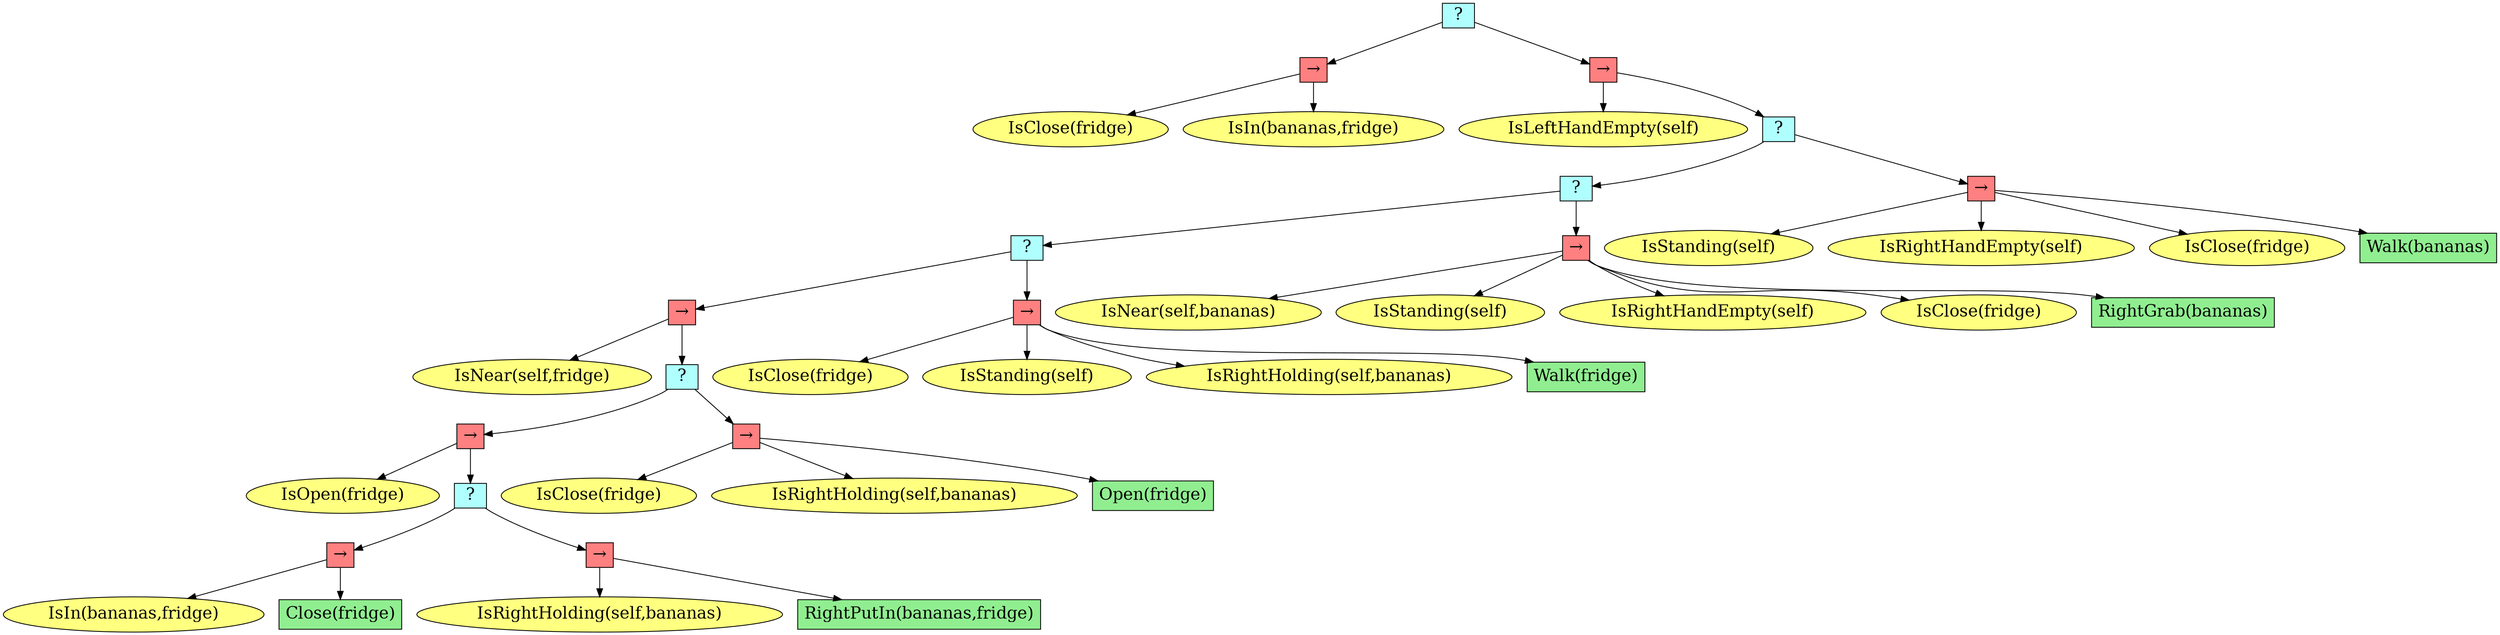 digraph pastafarianism {
ordering=out;
graph [fontname="times-roman"];
node [fontname="times-roman"];
edge [fontname="times-roman"];
"6b9a13b6-b062-48c9-be40-66b781908d50" [fillcolor="#B0FFFF", fontcolor=black, fontsize=20, height=0.01, label=" ? ", shape=box, style=filled, width=0.01];
"eee93c80-806c-49ab-8982-e3cedfaaa50d" [fillcolor="#FF8080", fontcolor=black, fontsize=20, height=0.01, label="&rarr;", shape=box, style=filled, width=0.01];
"6b9a13b6-b062-48c9-be40-66b781908d50" -> "eee93c80-806c-49ab-8982-e3cedfaaa50d";
"e2f78c76-041d-486f-838a-893546a226f4" [fillcolor="#FFFF80", fontcolor=black, fontsize=20, label="IsClose(fridge)", shape=ellipse, style=filled];
"eee93c80-806c-49ab-8982-e3cedfaaa50d" -> "e2f78c76-041d-486f-838a-893546a226f4";
"62d8d166-cbac-4acc-bd25-fbe5e0859261" [fillcolor="#FFFF80", fontcolor=black, fontsize=20, label="IsIn(bananas,fridge)", shape=ellipse, style=filled];
"eee93c80-806c-49ab-8982-e3cedfaaa50d" -> "62d8d166-cbac-4acc-bd25-fbe5e0859261";
"64af494a-5f2f-4690-b391-91d724de8874" [fillcolor="#FF8080", fontcolor=black, fontsize=20, height=0.01, label="&rarr;", shape=box, style=filled, width=0.01];
"6b9a13b6-b062-48c9-be40-66b781908d50" -> "64af494a-5f2f-4690-b391-91d724de8874";
"bdcb6560-6882-4103-8836-e62a4eb2dba5" [fillcolor="#FFFF80", fontcolor=black, fontsize=20, label="IsLeftHandEmpty(self)", shape=ellipse, style=filled];
"64af494a-5f2f-4690-b391-91d724de8874" -> "bdcb6560-6882-4103-8836-e62a4eb2dba5";
"074a3459-1164-4ce8-98a5-5b150b6d8111" [fillcolor="#B0FFFF", fontcolor=black, fontsize=20, height=0.01, label=" ? ", shape=box, style=filled, width=0.01];
"64af494a-5f2f-4690-b391-91d724de8874" -> "074a3459-1164-4ce8-98a5-5b150b6d8111";
"589ed75b-fbbe-4cac-8e64-c9362383d2b0" [fillcolor="#B0FFFF", fontcolor=black, fontsize=20, height=0.01, label=" ? ", shape=box, style=filled, width=0.01];
"074a3459-1164-4ce8-98a5-5b150b6d8111" -> "589ed75b-fbbe-4cac-8e64-c9362383d2b0";
"0a132296-fd37-4abf-89bc-7c44c425f8e0" [fillcolor="#B0FFFF", fontcolor=black, fontsize=20, height=0.01, label=" ? ", shape=box, style=filled, width=0.01];
"589ed75b-fbbe-4cac-8e64-c9362383d2b0" -> "0a132296-fd37-4abf-89bc-7c44c425f8e0";
"72a76167-cf4d-411c-a4ad-973aa1c9860f" [fillcolor="#FF8080", fontcolor=black, fontsize=20, height=0.01, label="&rarr;", shape=box, style=filled, width=0.01];
"0a132296-fd37-4abf-89bc-7c44c425f8e0" -> "72a76167-cf4d-411c-a4ad-973aa1c9860f";
"f730375b-3229-4d79-8f1f-7ec343b79283" [fillcolor="#FFFF80", fontcolor=black, fontsize=20, label="IsNear(self,fridge)", shape=ellipse, style=filled];
"72a76167-cf4d-411c-a4ad-973aa1c9860f" -> "f730375b-3229-4d79-8f1f-7ec343b79283";
"6e872f4c-b272-43c5-b1e6-63e5570b74e4" [fillcolor="#B0FFFF", fontcolor=black, fontsize=20, height=0.01, label=" ? ", shape=box, style=filled, width=0.01];
"72a76167-cf4d-411c-a4ad-973aa1c9860f" -> "6e872f4c-b272-43c5-b1e6-63e5570b74e4";
"c6cbad70-f0c1-4947-8343-7868e1fd6e13" [fillcolor="#FF8080", fontcolor=black, fontsize=20, height=0.01, label="&rarr;", shape=box, style=filled, width=0.01];
"6e872f4c-b272-43c5-b1e6-63e5570b74e4" -> "c6cbad70-f0c1-4947-8343-7868e1fd6e13";
"0cd8cf07-45fc-4eef-b9ab-63e1d9a7f2fd" [fillcolor="#FFFF80", fontcolor=black, fontsize=20, label="IsOpen(fridge)", shape=ellipse, style=filled];
"c6cbad70-f0c1-4947-8343-7868e1fd6e13" -> "0cd8cf07-45fc-4eef-b9ab-63e1d9a7f2fd";
"bb7b2143-c299-4130-a61a-72e06601b935" [fillcolor="#B0FFFF", fontcolor=black, fontsize=20, height=0.01, label=" ? ", shape=box, style=filled, width=0.01];
"c6cbad70-f0c1-4947-8343-7868e1fd6e13" -> "bb7b2143-c299-4130-a61a-72e06601b935";
"c99f5411-a0f2-4119-953a-d888662f42fe" [fillcolor="#FF8080", fontcolor=black, fontsize=20, height=0.01, label="&rarr;", shape=box, style=filled, width=0.01];
"bb7b2143-c299-4130-a61a-72e06601b935" -> "c99f5411-a0f2-4119-953a-d888662f42fe";
"c4cad6a3-e149-49e8-98e5-1c72c14f876d" [fillcolor="#FFFF80", fontcolor=black, fontsize=20, label="IsIn(bananas,fridge)", shape=ellipse, style=filled];
"c99f5411-a0f2-4119-953a-d888662f42fe" -> "c4cad6a3-e149-49e8-98e5-1c72c14f876d";
"0d2ad623-ecca-4074-b553-8965457d7c5d" [fillcolor=lightgreen, fontcolor=black, fontsize=20, label="Close(fridge)", shape=box, style=filled];
"c99f5411-a0f2-4119-953a-d888662f42fe" -> "0d2ad623-ecca-4074-b553-8965457d7c5d";
"c5a0f5dc-ee30-4256-8f41-9db449637b8d" [fillcolor="#FF8080", fontcolor=black, fontsize=20, height=0.01, label="&rarr;", shape=box, style=filled, width=0.01];
"bb7b2143-c299-4130-a61a-72e06601b935" -> "c5a0f5dc-ee30-4256-8f41-9db449637b8d";
"793e3259-eb5e-4f8e-a613-c5e384490a95" [fillcolor="#FFFF80", fontcolor=black, fontsize=20, label="IsRightHolding(self,bananas)", shape=ellipse, style=filled];
"c5a0f5dc-ee30-4256-8f41-9db449637b8d" -> "793e3259-eb5e-4f8e-a613-c5e384490a95";
"9e310ee9-9c56-4b2b-8417-a642d499aab9" [fillcolor=lightgreen, fontcolor=black, fontsize=20, label="RightPutIn(bananas,fridge)", shape=box, style=filled];
"c5a0f5dc-ee30-4256-8f41-9db449637b8d" -> "9e310ee9-9c56-4b2b-8417-a642d499aab9";
"7189e741-0f89-4d70-bda6-2b71ce11b4ff" [fillcolor="#FF8080", fontcolor=black, fontsize=20, height=0.01, label="&rarr;", shape=box, style=filled, width=0.01];
"6e872f4c-b272-43c5-b1e6-63e5570b74e4" -> "7189e741-0f89-4d70-bda6-2b71ce11b4ff";
"1906af09-fb0b-420a-8383-8a87975e05ea" [fillcolor="#FFFF80", fontcolor=black, fontsize=20, label="IsClose(fridge)", shape=ellipse, style=filled];
"7189e741-0f89-4d70-bda6-2b71ce11b4ff" -> "1906af09-fb0b-420a-8383-8a87975e05ea";
"5822ebf5-d9df-4a0a-b987-543c0b39edc0" [fillcolor="#FFFF80", fontcolor=black, fontsize=20, label="IsRightHolding(self,bananas)", shape=ellipse, style=filled];
"7189e741-0f89-4d70-bda6-2b71ce11b4ff" -> "5822ebf5-d9df-4a0a-b987-543c0b39edc0";
"ac2f9233-a78d-4c0b-ab30-3a2112a83694" [fillcolor=lightgreen, fontcolor=black, fontsize=20, label="Open(fridge)", shape=box, style=filled];
"7189e741-0f89-4d70-bda6-2b71ce11b4ff" -> "ac2f9233-a78d-4c0b-ab30-3a2112a83694";
"c8cebdca-f6d2-4451-96cb-0edb62e8dafa" [fillcolor="#FF8080", fontcolor=black, fontsize=20, height=0.01, label="&rarr;", shape=box, style=filled, width=0.01];
"0a132296-fd37-4abf-89bc-7c44c425f8e0" -> "c8cebdca-f6d2-4451-96cb-0edb62e8dafa";
"2980fa58-8efb-4401-80f5-0253390286b7" [fillcolor="#FFFF80", fontcolor=black, fontsize=20, label="IsClose(fridge)", shape=ellipse, style=filled];
"c8cebdca-f6d2-4451-96cb-0edb62e8dafa" -> "2980fa58-8efb-4401-80f5-0253390286b7";
"a1c41352-05a0-45a8-a8d1-3e725a7e70a1" [fillcolor="#FFFF80", fontcolor=black, fontsize=20, label="IsStanding(self)", shape=ellipse, style=filled];
"c8cebdca-f6d2-4451-96cb-0edb62e8dafa" -> "a1c41352-05a0-45a8-a8d1-3e725a7e70a1";
"f967b742-ada0-42ea-bbea-a638ed8a32b1" [fillcolor="#FFFF80", fontcolor=black, fontsize=20, label="IsRightHolding(self,bananas)", shape=ellipse, style=filled];
"c8cebdca-f6d2-4451-96cb-0edb62e8dafa" -> "f967b742-ada0-42ea-bbea-a638ed8a32b1";
"f2922d65-cb9b-458c-a58b-d41bf10af408" [fillcolor=lightgreen, fontcolor=black, fontsize=20, label="Walk(fridge)", shape=box, style=filled];
"c8cebdca-f6d2-4451-96cb-0edb62e8dafa" -> "f2922d65-cb9b-458c-a58b-d41bf10af408";
"4f87f17b-e61e-45dd-8ca7-3d063ff9d1b4" [fillcolor="#FF8080", fontcolor=black, fontsize=20, height=0.01, label="&rarr;", shape=box, style=filled, width=0.01];
"589ed75b-fbbe-4cac-8e64-c9362383d2b0" -> "4f87f17b-e61e-45dd-8ca7-3d063ff9d1b4";
"570ac685-01f9-4963-9b4b-9205d2f3cda0" [fillcolor="#FFFF80", fontcolor=black, fontsize=20, label="IsNear(self,bananas)", shape=ellipse, style=filled];
"4f87f17b-e61e-45dd-8ca7-3d063ff9d1b4" -> "570ac685-01f9-4963-9b4b-9205d2f3cda0";
"67cba0a7-62c2-4810-bc6d-2779dd03147e" [fillcolor="#FFFF80", fontcolor=black, fontsize=20, label="IsStanding(self)", shape=ellipse, style=filled];
"4f87f17b-e61e-45dd-8ca7-3d063ff9d1b4" -> "67cba0a7-62c2-4810-bc6d-2779dd03147e";
"927bca89-e4cc-46cc-893a-dd8d95c4a82f" [fillcolor="#FFFF80", fontcolor=black, fontsize=20, label="IsRightHandEmpty(self)", shape=ellipse, style=filled];
"4f87f17b-e61e-45dd-8ca7-3d063ff9d1b4" -> "927bca89-e4cc-46cc-893a-dd8d95c4a82f";
"a6d7c6e6-5cf5-4b21-8223-52539a0cd129" [fillcolor="#FFFF80", fontcolor=black, fontsize=20, label="IsClose(fridge)", shape=ellipse, style=filled];
"4f87f17b-e61e-45dd-8ca7-3d063ff9d1b4" -> "a6d7c6e6-5cf5-4b21-8223-52539a0cd129";
"036a3808-1ca9-4dea-9078-c7d4fdf98dd9" [fillcolor=lightgreen, fontcolor=black, fontsize=20, label="RightGrab(bananas)", shape=box, style=filled];
"4f87f17b-e61e-45dd-8ca7-3d063ff9d1b4" -> "036a3808-1ca9-4dea-9078-c7d4fdf98dd9";
"4ecb4512-e007-4483-a2ef-c13e6061c71d" [fillcolor="#FF8080", fontcolor=black, fontsize=20, height=0.01, label="&rarr;", shape=box, style=filled, width=0.01];
"074a3459-1164-4ce8-98a5-5b150b6d8111" -> "4ecb4512-e007-4483-a2ef-c13e6061c71d";
"5e2c26fb-f428-4cc6-a943-d5497a7df66a" [fillcolor="#FFFF80", fontcolor=black, fontsize=20, label="IsStanding(self)", shape=ellipse, style=filled];
"4ecb4512-e007-4483-a2ef-c13e6061c71d" -> "5e2c26fb-f428-4cc6-a943-d5497a7df66a";
"fbdde187-c88b-4b12-972b-e60d6f4c9d4e" [fillcolor="#FFFF80", fontcolor=black, fontsize=20, label="IsRightHandEmpty(self)", shape=ellipse, style=filled];
"4ecb4512-e007-4483-a2ef-c13e6061c71d" -> "fbdde187-c88b-4b12-972b-e60d6f4c9d4e";
"5fb7a00e-d544-4d22-9788-a677f6da9d27" [fillcolor="#FFFF80", fontcolor=black, fontsize=20, label="IsClose(fridge)", shape=ellipse, style=filled];
"4ecb4512-e007-4483-a2ef-c13e6061c71d" -> "5fb7a00e-d544-4d22-9788-a677f6da9d27";
"d78fe9e3-9707-4f5b-ac52-423cb12109f3" [fillcolor=lightgreen, fontcolor=black, fontsize=20, label="Walk(bananas)", shape=box, style=filled];
"4ecb4512-e007-4483-a2ef-c13e6061c71d" -> "d78fe9e3-9707-4f5b-ac52-423cb12109f3";
}
